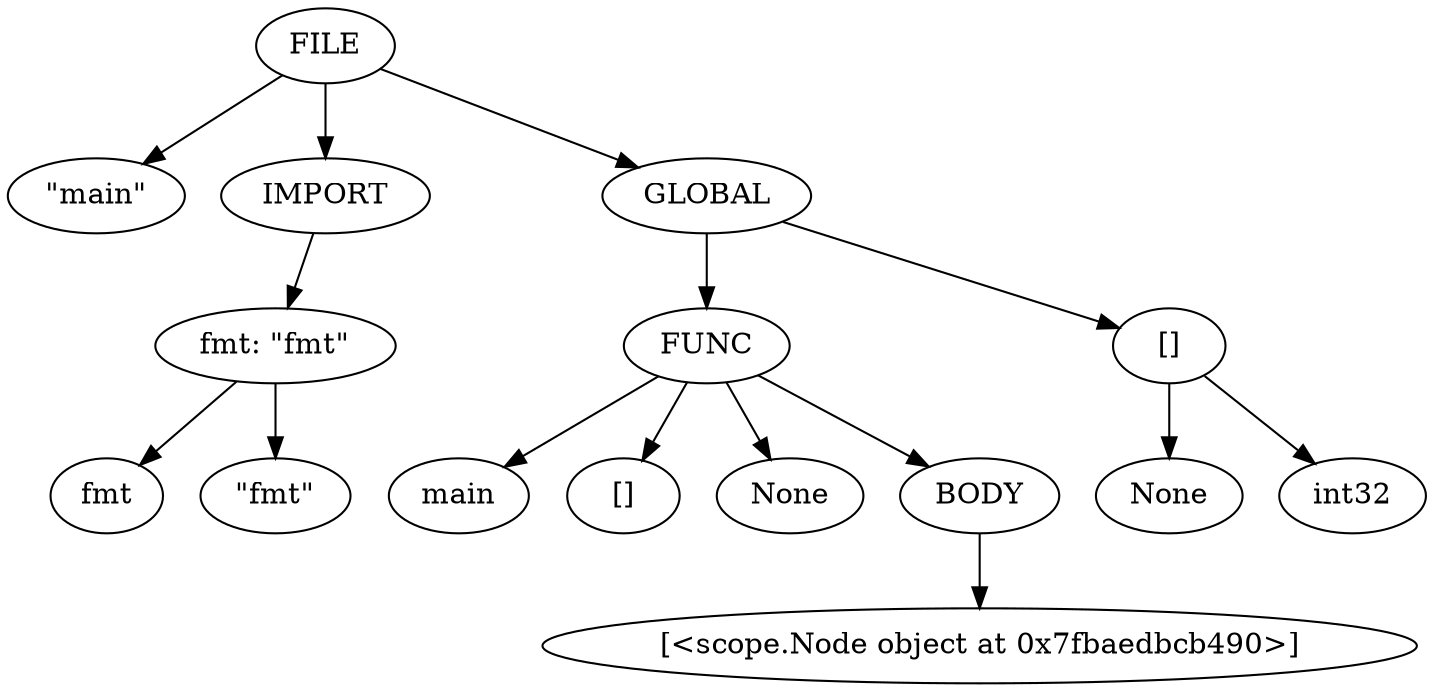 digraph G {
	0 -> 1;
	0 -> 2;
	2 -> 3;
	3 -> 4;
	3 -> 5;
	0 -> 6;
	6 -> 7;
	7 -> 8;
	7 -> 9;
	7 -> 10;
	7 -> 11;
	11 -> 12;
	6 -> 13;
	13 -> 14;
	13 -> 15;
	0 [label=FILE];	1 [label="\"main\""];	2 [label="IMPORT"];	3 [label="fmt: \"fmt\""];	4 [label="fmt"];	5 [label="\"fmt\""];	6 [label="GLOBAL"];	7 [label="FUNC"];	8 [label="main"];	9 [label="[]"];	10 [label="None"];	11 [label="BODY"];	12 [label="[<scope.Node object at 0x7fbaedbcb490>]"];	13 [label="[]"];	14 [label="None"];	15 [label="int32"];
}